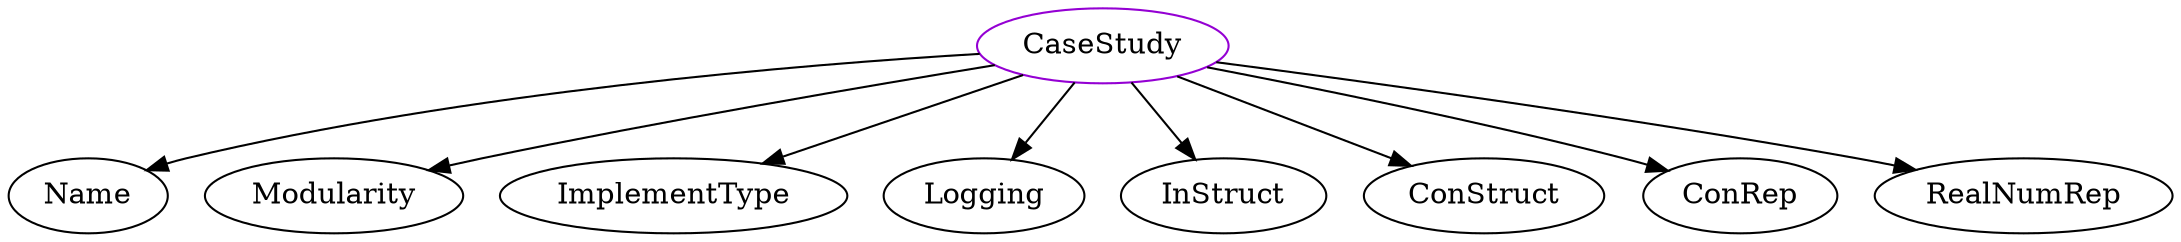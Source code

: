 digraph casestudy{
CaseStudy -> Name;
CaseStudy -> Modularity;
CaseStudy -> ImplementType;
CaseStudy -> Logging;
CaseStudy -> InStruct;
CaseStudy -> ConStruct;
CaseStudy -> ConRep;
CaseStudy -> RealNumRep;
CaseStudy	[shape=oval, color=darkviolet, label="CaseStudy"];
}
